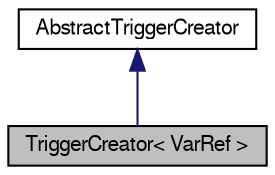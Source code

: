 digraph G
{
  edge [fontname="FreeSans",fontsize="10",labelfontname="FreeSans",labelfontsize="10"];
  node [fontname="FreeSans",fontsize="10",shape=record];
  Node1 [label="TriggerCreator\< VarRef \>",height=0.2,width=0.4,color="black", fillcolor="grey75", style="filled" fontcolor="black"];
  Node2 -> Node1 [dir=back,color="midnightblue",fontsize="10",style="solid",fontname="FreeSans"];
  Node2 [label="AbstractTriggerCreator",height=0.2,width=0.4,color="black", fillcolor="white", style="filled",URL="$struct_abstract_trigger_creator.html",tooltip="Abstract Type that represents any Trigger Creator."];
}
